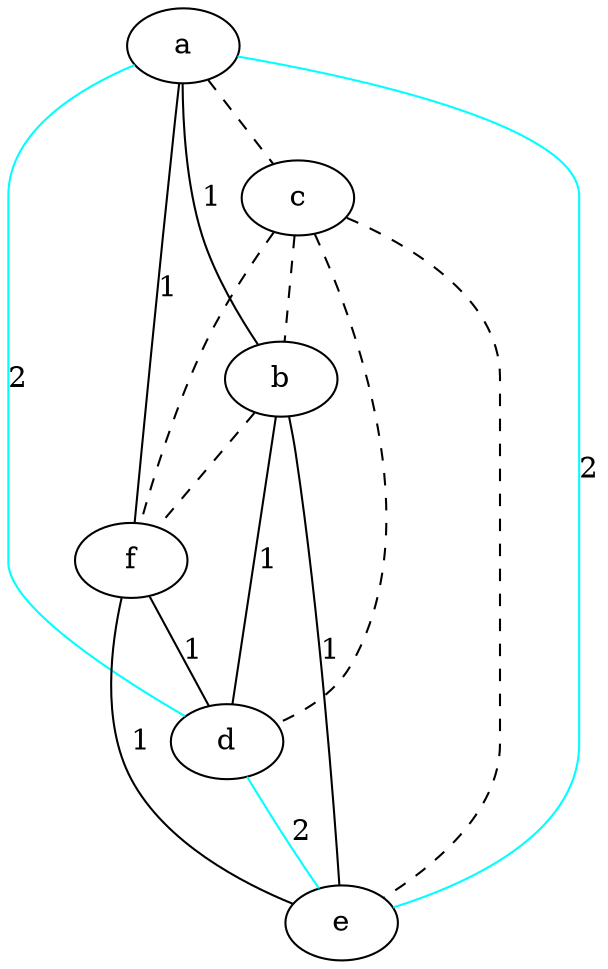 strict graph "" {
a;
c;
b;
f;
d;
e;
a -- c  [color=black, style=dashed];
a -- b  [color=black, label=1, style=solid];
a -- f  [color=black, label=1, style=solid];
a -- d  [color=cyan, label=2, style=solid];
a -- e  [color=cyan, label=2, style=solid];
c -- b  [color=black, style=dashed];
c -- f  [color=black, style=dashed];
c -- d  [color=black, style=dashed];
c -- e  [color=black, style=dashed];
b -- f  [color=black, style=dashed];
b -- d  [color=black, label=1, style=solid];
b -- e  [color=black, label=1, style=solid];
f -- d  [color=black, label=1, style=solid];
f -- e  [color=black, label=1, style=solid];
d -- e  [color=cyan, label=2, style=solid];
}

